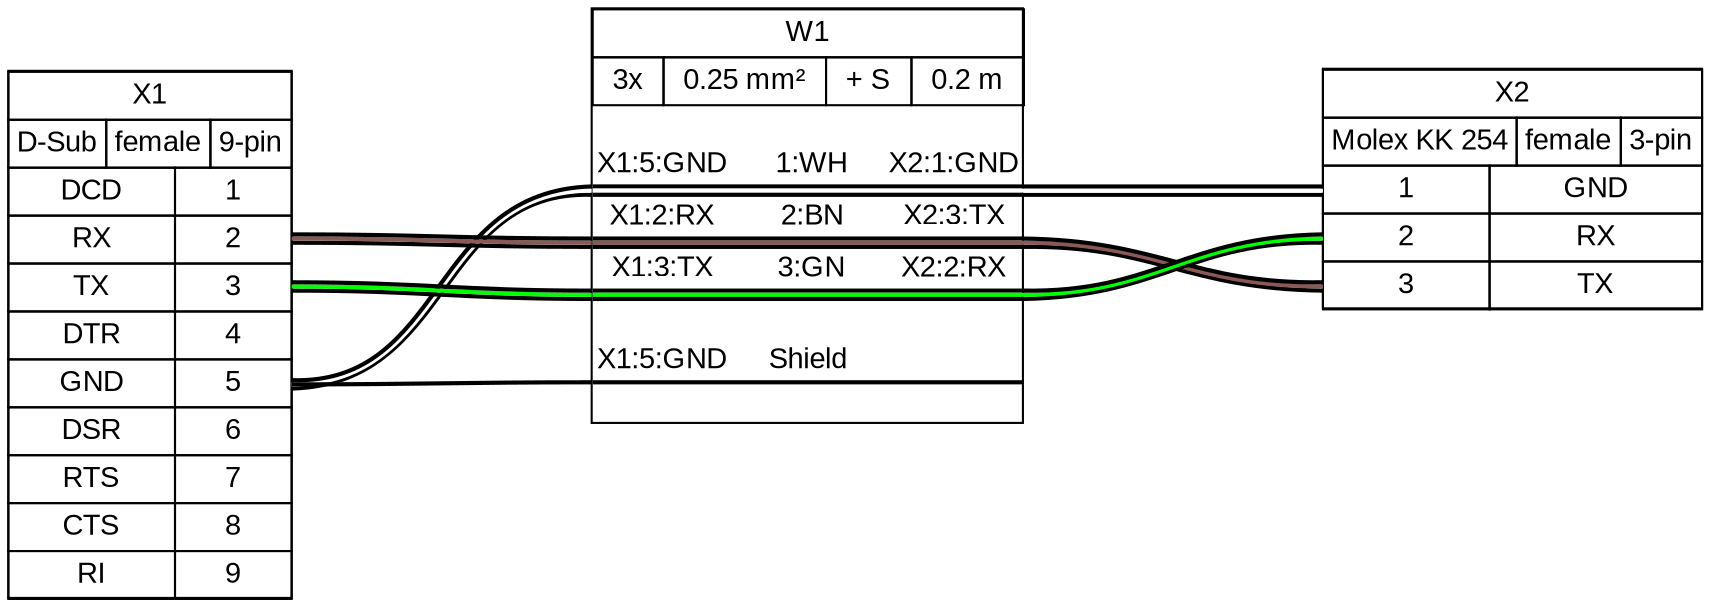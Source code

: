 graph "graph" {
rankdir=LR;
ranksep=2;
bgcolor="#FFFFFF";
nodesep=0.33;
fontname=arial;
node [shape=none, width=0, height=0, margin=0, style=filled, fillcolor="#FFFFFF", fontname=arial];
edge [style=bold, fontname=arial];
X1 [label=<
<table border="0" cellspacing="0" cellpadding="0">
 <tr><td>
  <table border="0" cellspacing="0" cellpadding="3" cellborder="1"><tr>
   <td balign="left">X1</td>
  </tr></table>
 </td></tr>
 <tr><td>
  <table border="0" cellspacing="0" cellpadding="3" cellborder="1"><tr>
   <td balign="left">D-Sub</td>
   <td balign="left">female</td>
   <td balign="left">9-pin</td>
  </tr></table>
 </td></tr>
 <tr><td>
  <table border="0" cellspacing="0" cellpadding="3" cellborder="1">
   <tr>
    <td>DCD</td>
    <td port="p1r">1</td>
   </tr>
   <tr>
    <td>RX</td>
    <td port="p2r">2</td>
   </tr>
   <tr>
    <td>TX</td>
    <td port="p3r">3</td>
   </tr>
   <tr>
    <td>DTR</td>
    <td port="p4r">4</td>
   </tr>
   <tr>
    <td>GND</td>
    <td port="p5r">5</td>
   </tr>
   <tr>
    <td>DSR</td>
    <td port="p6r">6</td>
   </tr>
   <tr>
    <td>RTS</td>
    <td port="p7r">7</td>
   </tr>
   <tr>
    <td>CTS</td>
    <td port="p8r">8</td>
   </tr>
   <tr>
    <td>RI</td>
    <td port="p9r">9</td>
   </tr>
  </table>
 </td></tr>
</table>
>, shape=box, style=filled, fillcolor="#FFFFFF"];
X2 [label=<
<table border="0" cellspacing="0" cellpadding="0">
 <tr><td>
  <table border="0" cellspacing="0" cellpadding="3" cellborder="1"><tr>
   <td balign="left">X2</td>
  </tr></table>
 </td></tr>
 <tr><td>
  <table border="0" cellspacing="0" cellpadding="3" cellborder="1"><tr>
   <td balign="left">Molex KK 254</td>
   <td balign="left">female</td>
   <td balign="left">3-pin</td>
  </tr></table>
 </td></tr>
 <tr><td>
  <table border="0" cellspacing="0" cellpadding="3" cellborder="1">
   <tr>
    <td port="p1l">1</td>
    <td>GND</td>
   </tr>
   <tr>
    <td port="p2l">2</td>
    <td>RX</td>
   </tr>
   <tr>
    <td port="p3l">3</td>
    <td>TX</td>
   </tr>
  </table>
 </td></tr>
</table>
>, shape=box, style=filled, fillcolor="#FFFFFF"];
edge [color="#000000:#ffffff:#000000"];
X1:p5r:e -- W1:w1:w;
W1:w1:e -- X2:p1l:w;
edge [color="#000000:#895956:#000000"];
X1:p2r:e -- W1:w2:w;
W1:w2:e -- X2:p3l:w;
edge [color="#000000:#00ff00:#000000"];
X1:p3r:e -- W1:w3:w;
W1:w3:e -- X2:p2l:w;
edge [color="#000000"];
X1:p5r:e -- W1:ws:w;
W1 [label=<
<table border="0" cellspacing="0" cellpadding="0">
 <tr><td>
  <table border="0" cellspacing="0" cellpadding="3" cellborder="1"><tr>
   <td balign="left">W1</td>
  </tr></table>
 </td></tr>
 <tr><td>
  <table border="0" cellspacing="0" cellpadding="3" cellborder="1"><tr>
   <td balign="left">3x</td>
   <td balign="left">0.25 mm²</td>
   <td balign="left">+ S</td>
   <td balign="left">0.2 m</td>
  </tr></table>
 </td></tr>
 <tr><td>
  <table border="0" cellspacing="0" cellborder="0">
   <tr><td>&nbsp;</td></tr>
   <tr>
    <td>X1:5:GND</td>
    <td>
     1:WH
    </td>
    <td>X2:1:GND</td>
   </tr>
   <tr>
    <td colspan="3" border="0" cellspacing="0" cellpadding="0" port="w1" height="6">
     <table cellspacing="0" cellborder="0" border="0">
      <tr><td colspan="3" cellpadding="0" height="2" bgcolor="#000000" border="0"></td></tr>
      <tr><td colspan="3" cellpadding="0" height="2" bgcolor="#ffffff" border="0"></td></tr>
      <tr><td colspan="3" cellpadding="0" height="2" bgcolor="#000000" border="0"></td></tr>
     </table>
    </td>
   </tr>
   <tr>
    <td>X1:2:RX</td>
    <td>
     2:BN
    </td>
    <td>X2:3:TX</td>
   </tr>
   <tr>
    <td colspan="3" border="0" cellspacing="0" cellpadding="0" port="w2" height="6">
     <table cellspacing="0" cellborder="0" border="0">
      <tr><td colspan="3" cellpadding="0" height="2" bgcolor="#000000" border="0"></td></tr>
      <tr><td colspan="3" cellpadding="0" height="2" bgcolor="#895956" border="0"></td></tr>
      <tr><td colspan="3" cellpadding="0" height="2" bgcolor="#000000" border="0"></td></tr>
     </table>
    </td>
   </tr>
   <tr>
    <td>X1:3:TX</td>
    <td>
     3:GN
    </td>
    <td>X2:2:RX</td>
   </tr>
   <tr>
    <td colspan="3" border="0" cellspacing="0" cellpadding="0" port="w3" height="6">
     <table cellspacing="0" cellborder="0" border="0">
      <tr><td colspan="3" cellpadding="0" height="2" bgcolor="#000000" border="0"></td></tr>
      <tr><td colspan="3" cellpadding="0" height="2" bgcolor="#00ff00" border="0"></td></tr>
      <tr><td colspan="3" cellpadding="0" height="2" bgcolor="#000000" border="0"></td></tr>
     </table>
    </td>
   </tr>
   <tr><td>&nbsp;</td></tr>
   <tr>
    <td>X1:5:GND</td>
    <td>Shield</td>
    <td><!-- s_out --></td>
   </tr>
   <tr><td colspan="3" cellpadding="0" height="2" bgcolor="#000000" border="0" port="ws"></td></tr>
   <tr><td>&nbsp;</td></tr>
  </table>
 </td></tr>
</table>
>, shape=box, style=filled, fillcolor="#FFFFFF"];
}

